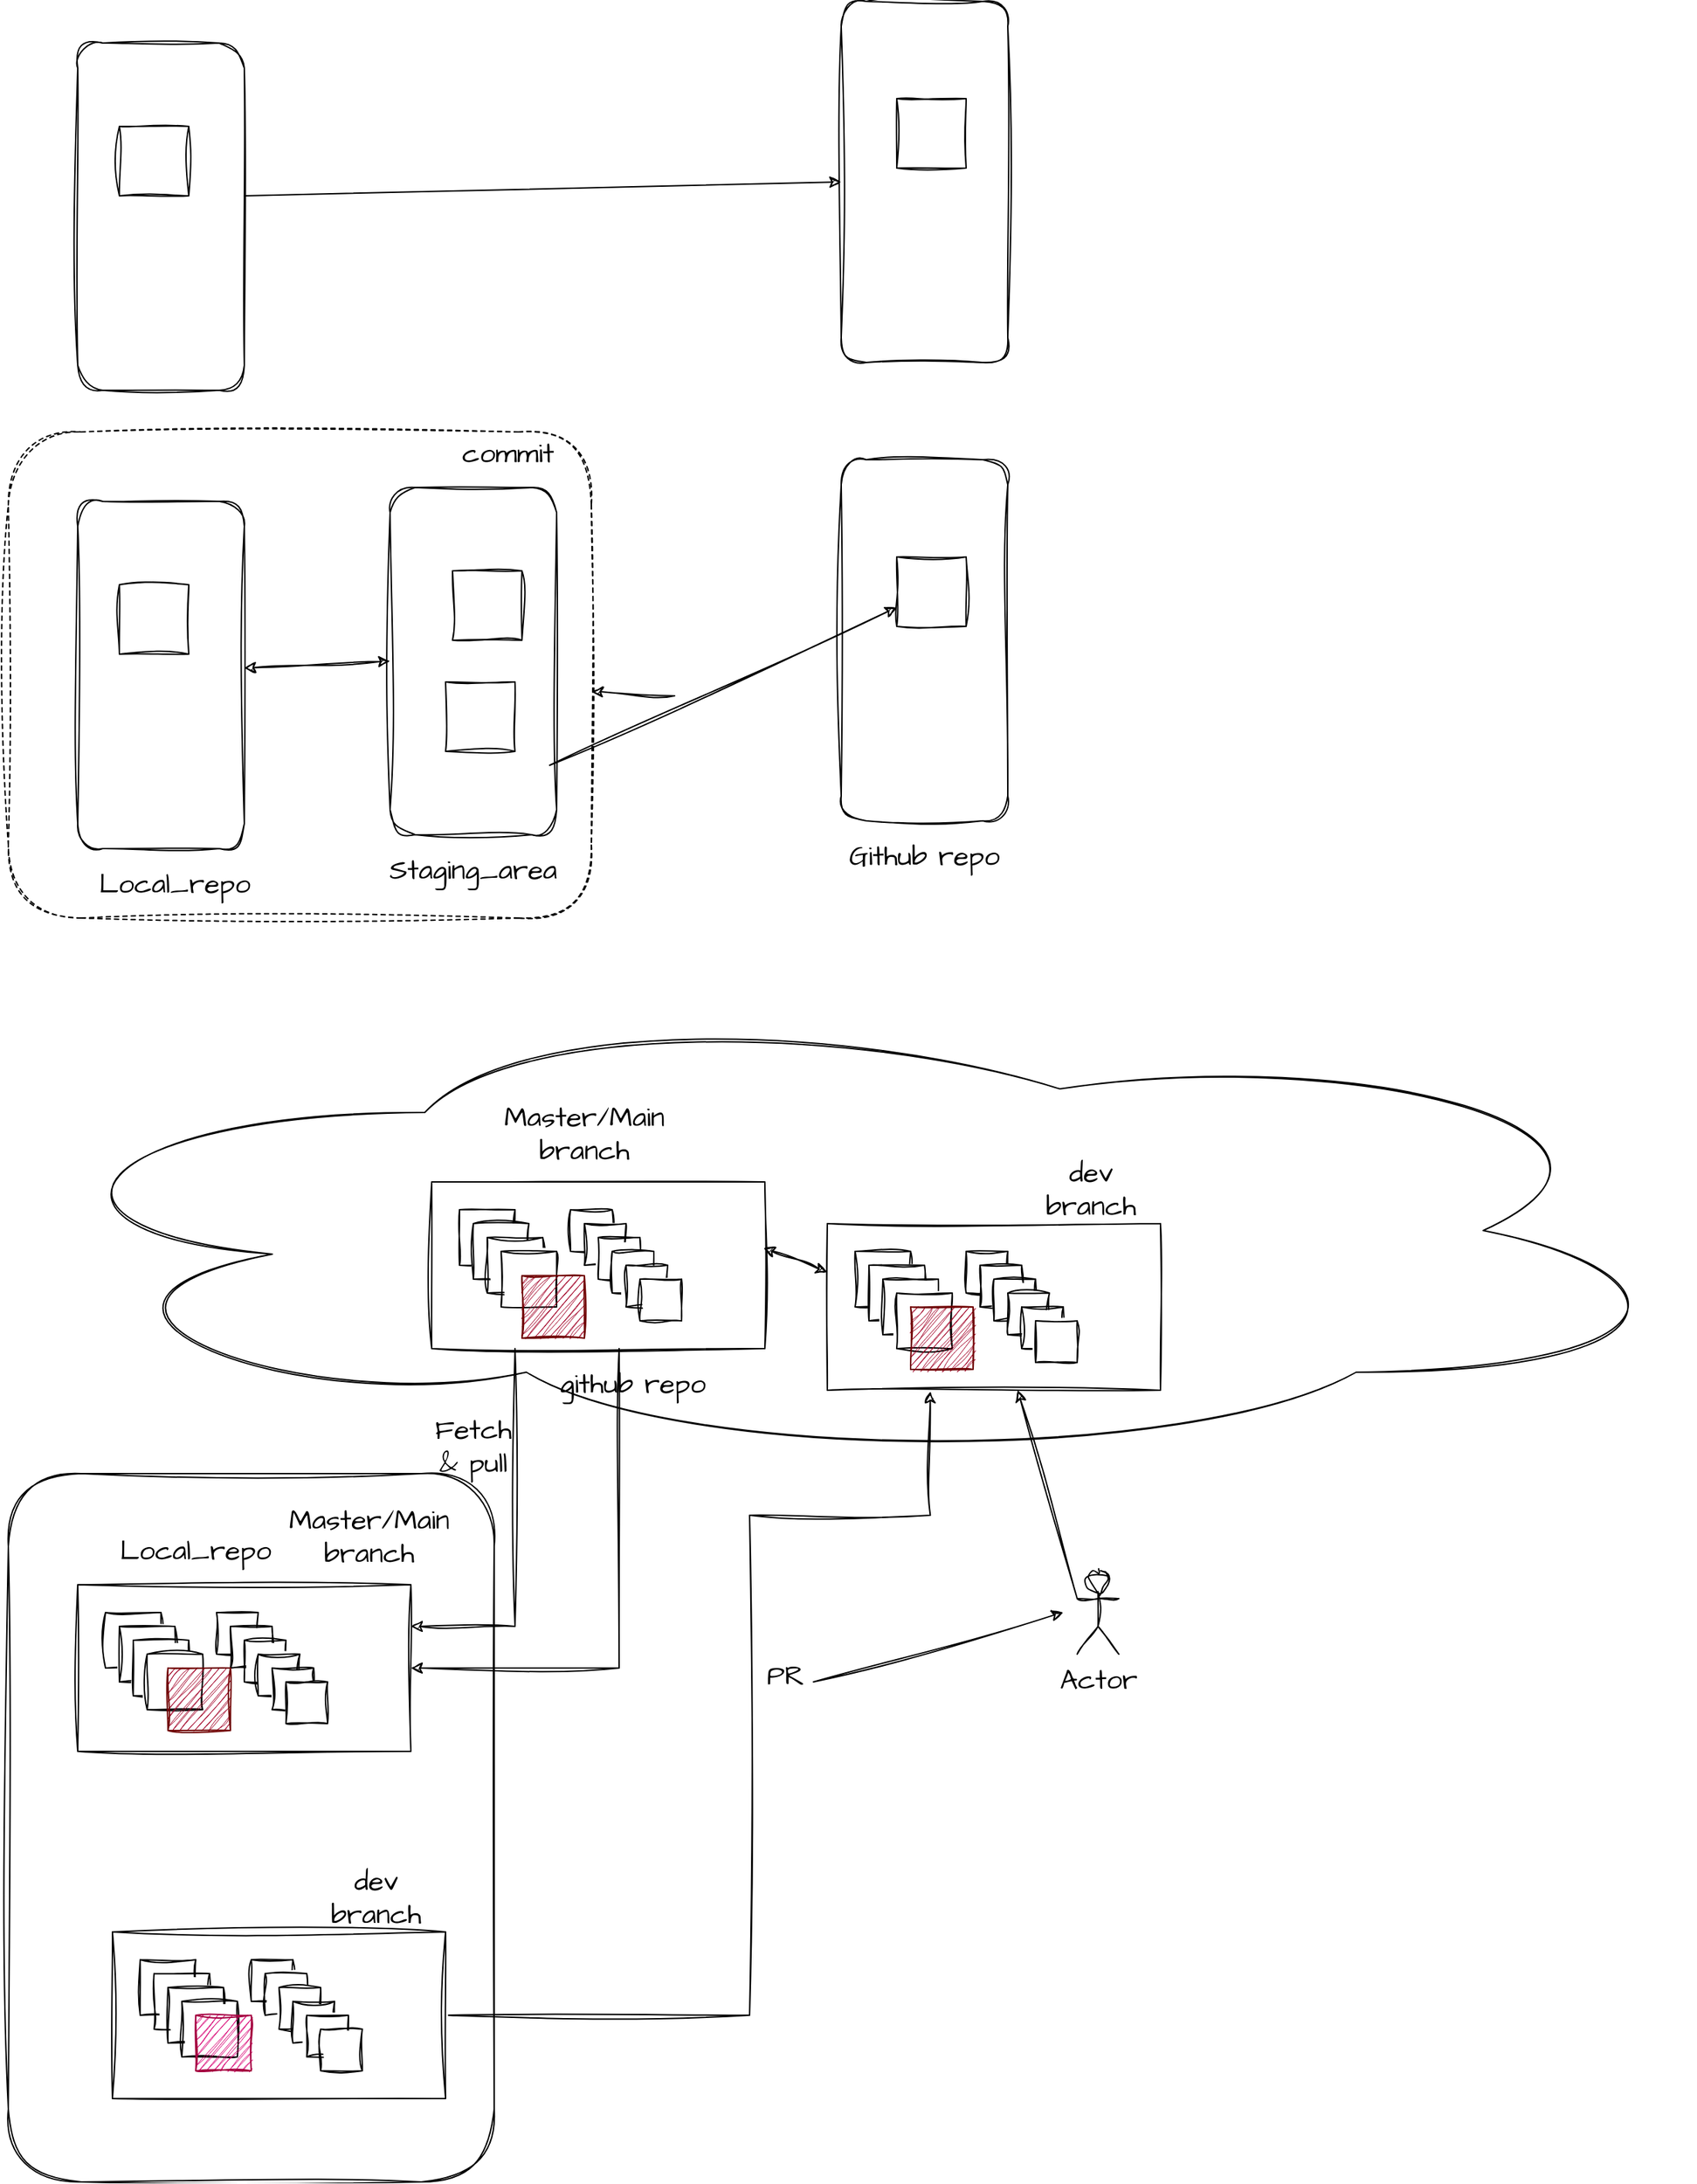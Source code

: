 <mxfile version="21.6.5" type="device">
  <diagram name="Page-1" id="EC_ZlFI4PQg7CW7zY5Ua">
    <mxGraphModel dx="2469" dy="1451" grid="1" gridSize="10" guides="1" tooltips="1" connect="1" arrows="1" fold="1" page="1" pageScale="1" pageWidth="850" pageHeight="1100" math="0" shadow="0">
      <root>
        <mxCell id="0" />
        <mxCell id="1" parent="0" />
        <mxCell id="ud1YQ04zM5vdH9eZ11zT-51" value="" style="rounded=1;whiteSpace=wrap;html=1;sketch=1;hachureGap=4;jiggle=2;curveFitting=1;fontFamily=Architects Daughter;fontSource=https%3A%2F%2Ffonts.googleapis.com%2Fcss%3Ffamily%3DArchitects%2BDaughter;fontSize=20;" vertex="1" parent="1">
          <mxGeometry x="30" y="1180" width="350" height="510" as="geometry" />
        </mxCell>
        <mxCell id="ud1YQ04zM5vdH9eZ11zT-13" value="" style="rounded=1;whiteSpace=wrap;html=1;sketch=1;hachureGap=4;jiggle=2;curveFitting=1;fontFamily=Architects Daughter;fontSource=https%3A%2F%2Ffonts.googleapis.com%2Fcss%3Ffamily%3DArchitects%2BDaughter;fontSize=20;dashed=1;" vertex="1" parent="1">
          <mxGeometry x="30" y="430" width="420" height="350" as="geometry" />
        </mxCell>
        <mxCell id="ud1YQ04zM5vdH9eZ11zT-1" value="" style="rounded=1;whiteSpace=wrap;html=1;sketch=1;hachureGap=4;jiggle=2;curveFitting=1;fontFamily=Architects Daughter;fontSource=https%3A%2F%2Ffonts.googleapis.com%2Fcss%3Ffamily%3DArchitects%2BDaughter;fontSize=20;" vertex="1" parent="1">
          <mxGeometry x="80" y="150" width="120" height="250" as="geometry" />
        </mxCell>
        <mxCell id="ud1YQ04zM5vdH9eZ11zT-2" value="" style="rounded=1;whiteSpace=wrap;html=1;sketch=1;hachureGap=4;jiggle=2;curveFitting=1;fontFamily=Architects Daughter;fontSource=https%3A%2F%2Ffonts.googleapis.com%2Fcss%3Ffamily%3DArchitects%2BDaughter;fontSize=20;" vertex="1" parent="1">
          <mxGeometry x="630" y="120" width="120" height="260" as="geometry" />
        </mxCell>
        <mxCell id="ud1YQ04zM5vdH9eZ11zT-3" value="" style="endArrow=classic;html=1;rounded=0;sketch=1;hachureGap=4;jiggle=2;curveFitting=1;fontFamily=Architects Daughter;fontSource=https%3A%2F%2Ffonts.googleapis.com%2Fcss%3Ffamily%3DArchitects%2BDaughter;fontSize=16;exitX=1;exitY=0.44;exitDx=0;exitDy=0;exitPerimeter=0;entryX=0;entryY=0.5;entryDx=0;entryDy=0;" edge="1" parent="1" source="ud1YQ04zM5vdH9eZ11zT-1" target="ud1YQ04zM5vdH9eZ11zT-2">
          <mxGeometry width="50" height="50" relative="1" as="geometry">
            <mxPoint x="400" y="290" as="sourcePoint" />
            <mxPoint x="450" y="240" as="targetPoint" />
          </mxGeometry>
        </mxCell>
        <mxCell id="ud1YQ04zM5vdH9eZ11zT-4" value="" style="whiteSpace=wrap;html=1;aspect=fixed;sketch=1;hachureGap=4;jiggle=2;curveFitting=1;fontFamily=Architects Daughter;fontSource=https%3A%2F%2Ffonts.googleapis.com%2Fcss%3Ffamily%3DArchitects%2BDaughter;fontSize=20;" vertex="1" parent="1">
          <mxGeometry x="110" y="210" width="50" height="50" as="geometry" />
        </mxCell>
        <mxCell id="ud1YQ04zM5vdH9eZ11zT-5" value="" style="whiteSpace=wrap;html=1;aspect=fixed;sketch=1;hachureGap=4;jiggle=2;curveFitting=1;fontFamily=Architects Daughter;fontSource=https%3A%2F%2Ffonts.googleapis.com%2Fcss%3Ffamily%3DArchitects%2BDaughter;fontSize=20;" vertex="1" parent="1">
          <mxGeometry x="670" y="190" width="50" height="50" as="geometry" />
        </mxCell>
        <mxCell id="ud1YQ04zM5vdH9eZ11zT-7" value="" style="rounded=1;whiteSpace=wrap;html=1;sketch=1;hachureGap=4;jiggle=2;curveFitting=1;fontFamily=Architects Daughter;fontSource=https%3A%2F%2Ffonts.googleapis.com%2Fcss%3Ffamily%3DArchitects%2BDaughter;fontSize=20;" vertex="1" parent="1">
          <mxGeometry x="80" y="480" width="120" height="250" as="geometry" />
        </mxCell>
        <mxCell id="ud1YQ04zM5vdH9eZ11zT-8" value="" style="rounded=1;whiteSpace=wrap;html=1;sketch=1;hachureGap=4;jiggle=2;curveFitting=1;fontFamily=Architects Daughter;fontSource=https%3A%2F%2Ffonts.googleapis.com%2Fcss%3Ffamily%3DArchitects%2BDaughter;fontSize=20;" vertex="1" parent="1">
          <mxGeometry x="630" y="450" width="120" height="260" as="geometry" />
        </mxCell>
        <mxCell id="ud1YQ04zM5vdH9eZ11zT-10" value="" style="whiteSpace=wrap;html=1;aspect=fixed;sketch=1;hachureGap=4;jiggle=2;curveFitting=1;fontFamily=Architects Daughter;fontSource=https%3A%2F%2Ffonts.googleapis.com%2Fcss%3Ffamily%3DArchitects%2BDaughter;fontSize=20;" vertex="1" parent="1">
          <mxGeometry x="110" y="540" width="50" height="50" as="geometry" />
        </mxCell>
        <mxCell id="ud1YQ04zM5vdH9eZ11zT-11" value="" style="whiteSpace=wrap;html=1;aspect=fixed;sketch=1;hachureGap=4;jiggle=2;curveFitting=1;fontFamily=Architects Daughter;fontSource=https%3A%2F%2Ffonts.googleapis.com%2Fcss%3Ffamily%3DArchitects%2BDaughter;fontSize=20;" vertex="1" parent="1">
          <mxGeometry x="670" y="520" width="50" height="50" as="geometry" />
        </mxCell>
        <mxCell id="ud1YQ04zM5vdH9eZ11zT-12" value="" style="rounded=1;whiteSpace=wrap;html=1;sketch=1;hachureGap=4;jiggle=2;curveFitting=1;fontFamily=Architects Daughter;fontSource=https%3A%2F%2Ffonts.googleapis.com%2Fcss%3Ffamily%3DArchitects%2BDaughter;fontSize=20;" vertex="1" parent="1">
          <mxGeometry x="305" y="470" width="120" height="250" as="geometry" />
        </mxCell>
        <mxCell id="ud1YQ04zM5vdH9eZ11zT-14" value="Local_repo" style="text;html=1;strokeColor=none;fillColor=none;align=center;verticalAlign=middle;whiteSpace=wrap;rounded=0;fontSize=20;fontFamily=Architects Daughter;" vertex="1" parent="1">
          <mxGeometry x="120" y="740" width="60" height="30" as="geometry" />
        </mxCell>
        <mxCell id="ud1YQ04zM5vdH9eZ11zT-15" value="Staging_area" style="text;html=1;strokeColor=none;fillColor=none;align=center;verticalAlign=middle;whiteSpace=wrap;rounded=0;fontSize=20;fontFamily=Architects Daughter;" vertex="1" parent="1">
          <mxGeometry x="335" y="730" width="60" height="30" as="geometry" />
        </mxCell>
        <mxCell id="ud1YQ04zM5vdH9eZ11zT-16" value="Github repo" style="text;html=1;strokeColor=none;fillColor=none;align=center;verticalAlign=middle;whiteSpace=wrap;rounded=0;fontSize=20;fontFamily=Architects Daughter;" vertex="1" parent="1">
          <mxGeometry x="625" y="720" width="130" height="30" as="geometry" />
        </mxCell>
        <mxCell id="ud1YQ04zM5vdH9eZ11zT-17" value="" style="whiteSpace=wrap;html=1;aspect=fixed;sketch=1;hachureGap=4;jiggle=2;curveFitting=1;fontFamily=Architects Daughter;fontSource=https%3A%2F%2Ffonts.googleapis.com%2Fcss%3Ffamily%3DArchitects%2BDaughter;fontSize=20;" vertex="1" parent="1">
          <mxGeometry x="350" y="530" width="50" height="50" as="geometry" />
        </mxCell>
        <mxCell id="ud1YQ04zM5vdH9eZ11zT-18" value="" style="endArrow=classic;html=1;rounded=0;sketch=1;hachureGap=4;jiggle=2;curveFitting=1;fontFamily=Architects Daughter;fontSource=https%3A%2F%2Ffonts.googleapis.com%2Fcss%3Ffamily%3DArchitects%2BDaughter;fontSize=16;" edge="1" parent="1" target="ud1YQ04zM5vdH9eZ11zT-13">
          <mxGeometry width="50" height="50" relative="1" as="geometry">
            <mxPoint x="510" y="620" as="sourcePoint" />
            <mxPoint x="560" y="570" as="targetPoint" />
          </mxGeometry>
        </mxCell>
        <mxCell id="ud1YQ04zM5vdH9eZ11zT-21" value="" style="whiteSpace=wrap;html=1;aspect=fixed;sketch=1;hachureGap=4;jiggle=2;curveFitting=1;fontFamily=Architects Daughter;fontSource=https%3A%2F%2Ffonts.googleapis.com%2Fcss%3Ffamily%3DArchitects%2BDaughter;fontSize=20;" vertex="1" parent="1">
          <mxGeometry x="345" y="610" width="50" height="50" as="geometry" />
        </mxCell>
        <mxCell id="ud1YQ04zM5vdH9eZ11zT-22" value="commit" style="text;html=1;strokeColor=none;fillColor=none;align=center;verticalAlign=middle;whiteSpace=wrap;rounded=0;fontSize=20;fontFamily=Architects Daughter;" vertex="1" parent="1">
          <mxGeometry x="360" y="430" width="60" height="30" as="geometry" />
        </mxCell>
        <mxCell id="ud1YQ04zM5vdH9eZ11zT-23" value="" style="endArrow=classic;html=1;rounded=0;sketch=1;hachureGap=4;jiggle=2;curveFitting=1;fontFamily=Architects Daughter;fontSource=https%3A%2F%2Ffonts.googleapis.com%2Fcss%3Ffamily%3DArchitects%2BDaughter;fontSize=16;" edge="1" parent="1" target="ud1YQ04zM5vdH9eZ11zT-11">
          <mxGeometry width="50" height="50" relative="1" as="geometry">
            <mxPoint x="420" y="670" as="sourcePoint" />
            <mxPoint x="470" y="620" as="targetPoint" />
          </mxGeometry>
        </mxCell>
        <mxCell id="ud1YQ04zM5vdH9eZ11zT-24" value="" style="endArrow=classic;startArrow=classic;html=1;rounded=0;sketch=1;hachureGap=4;jiggle=2;curveFitting=1;fontFamily=Architects Daughter;fontSource=https%3A%2F%2Ffonts.googleapis.com%2Fcss%3Ffamily%3DArchitects%2BDaughter;fontSize=16;entryX=0;entryY=0.5;entryDx=0;entryDy=0;" edge="1" parent="1" target="ud1YQ04zM5vdH9eZ11zT-12">
          <mxGeometry width="50" height="50" relative="1" as="geometry">
            <mxPoint x="200" y="600" as="sourcePoint" />
            <mxPoint x="250" y="550" as="targetPoint" />
          </mxGeometry>
        </mxCell>
        <mxCell id="ud1YQ04zM5vdH9eZ11zT-38" value="" style="group" vertex="1" connectable="0" parent="1">
          <mxGeometry x="335" y="970" width="910" height="205" as="geometry" />
        </mxCell>
        <mxCell id="ud1YQ04zM5vdH9eZ11zT-37" value="" style="ellipse;shape=cloud;whiteSpace=wrap;html=1;sketch=1;hachureGap=4;jiggle=2;curveFitting=1;fontFamily=Architects Daughter;fontSource=https%3A%2F%2Ffonts.googleapis.com%2Fcss%3Ffamily%3DArchitects%2BDaughter;fontSize=20;" vertex="1" parent="ud1YQ04zM5vdH9eZ11zT-38">
          <mxGeometry x="-310" y="-135" width="1220" height="340" as="geometry" />
        </mxCell>
        <mxCell id="ud1YQ04zM5vdH9eZ11zT-25" value="" style="rounded=0;whiteSpace=wrap;html=1;sketch=1;hachureGap=4;jiggle=2;curveFitting=1;fontFamily=Architects Daughter;fontSource=https%3A%2F%2Ffonts.googleapis.com%2Fcss%3Ffamily%3DArchitects%2BDaughter;fontSize=20;" vertex="1" parent="ud1YQ04zM5vdH9eZ11zT-38">
          <mxGeometry width="240" height="120" as="geometry" />
        </mxCell>
        <mxCell id="ud1YQ04zM5vdH9eZ11zT-26" value="" style="whiteSpace=wrap;html=1;aspect=fixed;sketch=1;hachureGap=4;jiggle=2;curveFitting=1;fontFamily=Architects Daughter;fontSource=https%3A%2F%2Ffonts.googleapis.com%2Fcss%3Ffamily%3DArchitects%2BDaughter;fontSize=20;" vertex="1" parent="ud1YQ04zM5vdH9eZ11zT-38">
          <mxGeometry x="20" y="20" width="40" height="40" as="geometry" />
        </mxCell>
        <mxCell id="ud1YQ04zM5vdH9eZ11zT-27" value="" style="whiteSpace=wrap;html=1;aspect=fixed;sketch=1;hachureGap=4;jiggle=2;curveFitting=1;fontFamily=Architects Daughter;fontSource=https%3A%2F%2Ffonts.googleapis.com%2Fcss%3Ffamily%3DArchitects%2BDaughter;fontSize=20;" vertex="1" parent="ud1YQ04zM5vdH9eZ11zT-38">
          <mxGeometry x="30" y="30" width="40" height="40" as="geometry" />
        </mxCell>
        <mxCell id="ud1YQ04zM5vdH9eZ11zT-28" value="" style="whiteSpace=wrap;html=1;aspect=fixed;sketch=1;hachureGap=4;jiggle=2;curveFitting=1;fontFamily=Architects Daughter;fontSource=https%3A%2F%2Ffonts.googleapis.com%2Fcss%3Ffamily%3DArchitects%2BDaughter;fontSize=20;" vertex="1" parent="ud1YQ04zM5vdH9eZ11zT-38">
          <mxGeometry x="40" y="40" width="40" height="40" as="geometry" />
        </mxCell>
        <mxCell id="ud1YQ04zM5vdH9eZ11zT-29" value="" style="whiteSpace=wrap;html=1;aspect=fixed;sketch=1;hachureGap=4;jiggle=2;curveFitting=1;fontFamily=Architects Daughter;fontSource=https%3A%2F%2Ffonts.googleapis.com%2Fcss%3Ffamily%3DArchitects%2BDaughter;fontSize=20;" vertex="1" parent="ud1YQ04zM5vdH9eZ11zT-38">
          <mxGeometry x="50" y="50" width="40" height="40" as="geometry" />
        </mxCell>
        <mxCell id="ud1YQ04zM5vdH9eZ11zT-31" value="" style="whiteSpace=wrap;html=1;aspect=fixed;sketch=1;hachureGap=4;jiggle=2;curveFitting=1;fontFamily=Architects Daughter;fontSource=https%3A%2F%2Ffonts.googleapis.com%2Fcss%3Ffamily%3DArchitects%2BDaughter;fontSize=20;" vertex="1" parent="ud1YQ04zM5vdH9eZ11zT-38">
          <mxGeometry x="100" y="20" width="30" height="30" as="geometry" />
        </mxCell>
        <mxCell id="ud1YQ04zM5vdH9eZ11zT-32" value="" style="whiteSpace=wrap;html=1;aspect=fixed;sketch=1;hachureGap=4;jiggle=2;curveFitting=1;fontFamily=Architects Daughter;fontSource=https%3A%2F%2Ffonts.googleapis.com%2Fcss%3Ffamily%3DArchitects%2BDaughter;fontSize=20;" vertex="1" parent="ud1YQ04zM5vdH9eZ11zT-38">
          <mxGeometry x="110" y="30" width="30" height="30" as="geometry" />
        </mxCell>
        <mxCell id="ud1YQ04zM5vdH9eZ11zT-33" value="" style="whiteSpace=wrap;html=1;aspect=fixed;sketch=1;hachureGap=4;jiggle=2;curveFitting=1;fontFamily=Architects Daughter;fontSource=https%3A%2F%2Ffonts.googleapis.com%2Fcss%3Ffamily%3DArchitects%2BDaughter;fontSize=20;" vertex="1" parent="ud1YQ04zM5vdH9eZ11zT-38">
          <mxGeometry x="120" y="40" width="30" height="30" as="geometry" />
        </mxCell>
        <mxCell id="ud1YQ04zM5vdH9eZ11zT-34" value="" style="whiteSpace=wrap;html=1;aspect=fixed;sketch=1;hachureGap=4;jiggle=2;curveFitting=1;fontFamily=Architects Daughter;fontSource=https%3A%2F%2Ffonts.googleapis.com%2Fcss%3Ffamily%3DArchitects%2BDaughter;fontSize=20;" vertex="1" parent="ud1YQ04zM5vdH9eZ11zT-38">
          <mxGeometry x="130" y="50" width="30" height="30" as="geometry" />
        </mxCell>
        <mxCell id="ud1YQ04zM5vdH9eZ11zT-35" value="" style="whiteSpace=wrap;html=1;aspect=fixed;sketch=1;hachureGap=4;jiggle=2;curveFitting=1;fontFamily=Architects Daughter;fontSource=https%3A%2F%2Ffonts.googleapis.com%2Fcss%3Ffamily%3DArchitects%2BDaughter;fontSize=20;" vertex="1" parent="ud1YQ04zM5vdH9eZ11zT-38">
          <mxGeometry x="140" y="60" width="30" height="30" as="geometry" />
        </mxCell>
        <mxCell id="ud1YQ04zM5vdH9eZ11zT-36" value="" style="whiteSpace=wrap;html=1;aspect=fixed;sketch=1;hachureGap=4;jiggle=2;curveFitting=1;fontFamily=Architects Daughter;fontSource=https%3A%2F%2Ffonts.googleapis.com%2Fcss%3Ffamily%3DArchitects%2BDaughter;fontSize=20;" vertex="1" parent="ud1YQ04zM5vdH9eZ11zT-38">
          <mxGeometry x="150" y="70" width="30" height="30" as="geometry" />
        </mxCell>
        <mxCell id="ud1YQ04zM5vdH9eZ11zT-55" value="github repo" style="text;html=1;strokeColor=none;fillColor=none;align=center;verticalAlign=middle;whiteSpace=wrap;rounded=0;fontSize=20;fontFamily=Architects Daughter;" vertex="1" parent="ud1YQ04zM5vdH9eZ11zT-38">
          <mxGeometry x="70" y="130" width="150" height="30" as="geometry" />
        </mxCell>
        <mxCell id="ud1YQ04zM5vdH9eZ11zT-57" value="Master/Main branch" style="text;html=1;strokeColor=none;fillColor=none;align=center;verticalAlign=middle;whiteSpace=wrap;rounded=0;fontSize=20;fontFamily=Architects Daughter;" vertex="1" parent="ud1YQ04zM5vdH9eZ11zT-38">
          <mxGeometry x="80" y="-50" width="60" height="30" as="geometry" />
        </mxCell>
        <mxCell id="ud1YQ04zM5vdH9eZ11zT-74" value="" style="rounded=0;whiteSpace=wrap;html=1;sketch=1;hachureGap=4;jiggle=2;curveFitting=1;fontFamily=Architects Daughter;fontSource=https%3A%2F%2Ffonts.googleapis.com%2Fcss%3Ffamily%3DArchitects%2BDaughter;fontSize=20;" vertex="1" parent="ud1YQ04zM5vdH9eZ11zT-38">
          <mxGeometry x="285" y="30" width="240" height="120" as="geometry" />
        </mxCell>
        <mxCell id="ud1YQ04zM5vdH9eZ11zT-75" value="" style="whiteSpace=wrap;html=1;aspect=fixed;sketch=1;hachureGap=4;jiggle=2;curveFitting=1;fontFamily=Architects Daughter;fontSource=https%3A%2F%2Ffonts.googleapis.com%2Fcss%3Ffamily%3DArchitects%2BDaughter;fontSize=20;" vertex="1" parent="ud1YQ04zM5vdH9eZ11zT-38">
          <mxGeometry x="305" y="50" width="40" height="40" as="geometry" />
        </mxCell>
        <mxCell id="ud1YQ04zM5vdH9eZ11zT-76" value="" style="whiteSpace=wrap;html=1;aspect=fixed;sketch=1;hachureGap=4;jiggle=2;curveFitting=1;fontFamily=Architects Daughter;fontSource=https%3A%2F%2Ffonts.googleapis.com%2Fcss%3Ffamily%3DArchitects%2BDaughter;fontSize=20;" vertex="1" parent="ud1YQ04zM5vdH9eZ11zT-38">
          <mxGeometry x="315" y="60" width="40" height="40" as="geometry" />
        </mxCell>
        <mxCell id="ud1YQ04zM5vdH9eZ11zT-77" value="" style="whiteSpace=wrap;html=1;aspect=fixed;sketch=1;hachureGap=4;jiggle=2;curveFitting=1;fontFamily=Architects Daughter;fontSource=https%3A%2F%2Ffonts.googleapis.com%2Fcss%3Ffamily%3DArchitects%2BDaughter;fontSize=20;" vertex="1" parent="ud1YQ04zM5vdH9eZ11zT-38">
          <mxGeometry x="325" y="70" width="40" height="40" as="geometry" />
        </mxCell>
        <mxCell id="ud1YQ04zM5vdH9eZ11zT-78" value="" style="whiteSpace=wrap;html=1;aspect=fixed;sketch=1;hachureGap=4;jiggle=2;curveFitting=1;fontFamily=Architects Daughter;fontSource=https%3A%2F%2Ffonts.googleapis.com%2Fcss%3Ffamily%3DArchitects%2BDaughter;fontSize=20;" vertex="1" parent="ud1YQ04zM5vdH9eZ11zT-38">
          <mxGeometry x="335" y="80" width="40" height="40" as="geometry" />
        </mxCell>
        <mxCell id="ud1YQ04zM5vdH9eZ11zT-79" value="" style="whiteSpace=wrap;html=1;aspect=fixed;sketch=1;hachureGap=4;jiggle=2;curveFitting=1;fontFamily=Architects Daughter;fontSource=https%3A%2F%2Ffonts.googleapis.com%2Fcss%3Ffamily%3DArchitects%2BDaughter;fontSize=20;fillColor=#a20025;strokeColor=#6F0000;fontColor=#ffffff;" vertex="1" parent="ud1YQ04zM5vdH9eZ11zT-38">
          <mxGeometry x="345" y="90" width="45" height="45" as="geometry" />
        </mxCell>
        <mxCell id="ud1YQ04zM5vdH9eZ11zT-80" value="" style="whiteSpace=wrap;html=1;aspect=fixed;sketch=1;hachureGap=4;jiggle=2;curveFitting=1;fontFamily=Architects Daughter;fontSource=https%3A%2F%2Ffonts.googleapis.com%2Fcss%3Ffamily%3DArchitects%2BDaughter;fontSize=20;" vertex="1" parent="ud1YQ04zM5vdH9eZ11zT-38">
          <mxGeometry x="385" y="50" width="30" height="30" as="geometry" />
        </mxCell>
        <mxCell id="ud1YQ04zM5vdH9eZ11zT-81" value="" style="whiteSpace=wrap;html=1;aspect=fixed;sketch=1;hachureGap=4;jiggle=2;curveFitting=1;fontFamily=Architects Daughter;fontSource=https%3A%2F%2Ffonts.googleapis.com%2Fcss%3Ffamily%3DArchitects%2BDaughter;fontSize=20;" vertex="1" parent="ud1YQ04zM5vdH9eZ11zT-38">
          <mxGeometry x="395" y="60" width="30" height="30" as="geometry" />
        </mxCell>
        <mxCell id="ud1YQ04zM5vdH9eZ11zT-82" value="" style="whiteSpace=wrap;html=1;aspect=fixed;sketch=1;hachureGap=4;jiggle=2;curveFitting=1;fontFamily=Architects Daughter;fontSource=https%3A%2F%2Ffonts.googleapis.com%2Fcss%3Ffamily%3DArchitects%2BDaughter;fontSize=20;" vertex="1" parent="ud1YQ04zM5vdH9eZ11zT-38">
          <mxGeometry x="405" y="70" width="30" height="30" as="geometry" />
        </mxCell>
        <mxCell id="ud1YQ04zM5vdH9eZ11zT-83" value="" style="whiteSpace=wrap;html=1;aspect=fixed;sketch=1;hachureGap=4;jiggle=2;curveFitting=1;fontFamily=Architects Daughter;fontSource=https%3A%2F%2Ffonts.googleapis.com%2Fcss%3Ffamily%3DArchitects%2BDaughter;fontSize=20;" vertex="1" parent="ud1YQ04zM5vdH9eZ11zT-38">
          <mxGeometry x="415" y="80" width="30" height="30" as="geometry" />
        </mxCell>
        <mxCell id="ud1YQ04zM5vdH9eZ11zT-84" value="" style="whiteSpace=wrap;html=1;aspect=fixed;sketch=1;hachureGap=4;jiggle=2;curveFitting=1;fontFamily=Architects Daughter;fontSource=https%3A%2F%2Ffonts.googleapis.com%2Fcss%3Ffamily%3DArchitects%2BDaughter;fontSize=20;" vertex="1" parent="ud1YQ04zM5vdH9eZ11zT-38">
          <mxGeometry x="425" y="90" width="30" height="30" as="geometry" />
        </mxCell>
        <mxCell id="ud1YQ04zM5vdH9eZ11zT-85" value="" style="whiteSpace=wrap;html=1;aspect=fixed;sketch=1;hachureGap=4;jiggle=2;curveFitting=1;fontFamily=Architects Daughter;fontSource=https%3A%2F%2Ffonts.googleapis.com%2Fcss%3Ffamily%3DArchitects%2BDaughter;fontSize=20;" vertex="1" parent="ud1YQ04zM5vdH9eZ11zT-38">
          <mxGeometry x="435" y="100" width="30" height="30" as="geometry" />
        </mxCell>
        <mxCell id="ud1YQ04zM5vdH9eZ11zT-86" value="dev branch" style="text;html=1;strokeColor=none;fillColor=none;align=center;verticalAlign=middle;whiteSpace=wrap;rounded=0;fontSize=20;fontFamily=Architects Daughter;" vertex="1" parent="ud1YQ04zM5vdH9eZ11zT-38">
          <mxGeometry x="445" y="-10" width="60" height="30" as="geometry" />
        </mxCell>
        <mxCell id="ud1YQ04zM5vdH9eZ11zT-88" value="" style="endArrow=classic;startArrow=classic;html=1;rounded=0;sketch=1;hachureGap=4;jiggle=2;curveFitting=1;fontFamily=Architects Daughter;fontSource=https%3A%2F%2Ffonts.googleapis.com%2Fcss%3Ffamily%3DArchitects%2BDaughter;fontSize=16;exitX=0.996;exitY=0.397;exitDx=0;exitDy=0;exitPerimeter=0;" edge="1" parent="ud1YQ04zM5vdH9eZ11zT-38" source="ud1YQ04zM5vdH9eZ11zT-25">
          <mxGeometry width="50" height="50" relative="1" as="geometry">
            <mxPoint x="235" y="115" as="sourcePoint" />
            <mxPoint x="285" y="65" as="targetPoint" />
          </mxGeometry>
        </mxCell>
        <mxCell id="ud1YQ04zM5vdH9eZ11zT-90" value="" style="whiteSpace=wrap;html=1;aspect=fixed;sketch=1;hachureGap=4;jiggle=2;curveFitting=1;fontFamily=Architects Daughter;fontSource=https%3A%2F%2Ffonts.googleapis.com%2Fcss%3Ffamily%3DArchitects%2BDaughter;fontSize=20;fillColor=#a20025;strokeColor=#6F0000;fontColor=#ffffff;" vertex="1" parent="ud1YQ04zM5vdH9eZ11zT-38">
          <mxGeometry x="65" y="67.5" width="45" height="45" as="geometry" />
        </mxCell>
        <mxCell id="ud1YQ04zM5vdH9eZ11zT-97" value="Fetch &amp;amp; pull" style="text;html=1;strokeColor=none;fillColor=none;align=center;verticalAlign=middle;whiteSpace=wrap;rounded=0;fontSize=20;fontFamily=Architects Daughter;" vertex="1" parent="ud1YQ04zM5vdH9eZ11zT-38">
          <mxGeometry y="175" width="60" height="30" as="geometry" />
        </mxCell>
        <mxCell id="ud1YQ04zM5vdH9eZ11zT-39" value="" style="rounded=0;whiteSpace=wrap;html=1;sketch=1;hachureGap=4;jiggle=2;curveFitting=1;fontFamily=Architects Daughter;fontSource=https%3A%2F%2Ffonts.googleapis.com%2Fcss%3Ffamily%3DArchitects%2BDaughter;fontSize=20;" vertex="1" parent="1">
          <mxGeometry x="80" y="1260" width="240" height="120" as="geometry" />
        </mxCell>
        <mxCell id="ud1YQ04zM5vdH9eZ11zT-40" value="" style="whiteSpace=wrap;html=1;aspect=fixed;sketch=1;hachureGap=4;jiggle=2;curveFitting=1;fontFamily=Architects Daughter;fontSource=https%3A%2F%2Ffonts.googleapis.com%2Fcss%3Ffamily%3DArchitects%2BDaughter;fontSize=20;" vertex="1" parent="1">
          <mxGeometry x="100" y="1280" width="40" height="40" as="geometry" />
        </mxCell>
        <mxCell id="ud1YQ04zM5vdH9eZ11zT-41" value="" style="whiteSpace=wrap;html=1;aspect=fixed;sketch=1;hachureGap=4;jiggle=2;curveFitting=1;fontFamily=Architects Daughter;fontSource=https%3A%2F%2Ffonts.googleapis.com%2Fcss%3Ffamily%3DArchitects%2BDaughter;fontSize=20;" vertex="1" parent="1">
          <mxGeometry x="110" y="1290" width="40" height="40" as="geometry" />
        </mxCell>
        <mxCell id="ud1YQ04zM5vdH9eZ11zT-42" value="" style="whiteSpace=wrap;html=1;aspect=fixed;sketch=1;hachureGap=4;jiggle=2;curveFitting=1;fontFamily=Architects Daughter;fontSource=https%3A%2F%2Ffonts.googleapis.com%2Fcss%3Ffamily%3DArchitects%2BDaughter;fontSize=20;" vertex="1" parent="1">
          <mxGeometry x="120" y="1300" width="40" height="40" as="geometry" />
        </mxCell>
        <mxCell id="ud1YQ04zM5vdH9eZ11zT-43" value="" style="whiteSpace=wrap;html=1;aspect=fixed;sketch=1;hachureGap=4;jiggle=2;curveFitting=1;fontFamily=Architects Daughter;fontSource=https%3A%2F%2Ffonts.googleapis.com%2Fcss%3Ffamily%3DArchitects%2BDaughter;fontSize=20;" vertex="1" parent="1">
          <mxGeometry x="130" y="1310" width="40" height="40" as="geometry" />
        </mxCell>
        <mxCell id="ud1YQ04zM5vdH9eZ11zT-45" value="" style="whiteSpace=wrap;html=1;aspect=fixed;sketch=1;hachureGap=4;jiggle=2;curveFitting=1;fontFamily=Architects Daughter;fontSource=https%3A%2F%2Ffonts.googleapis.com%2Fcss%3Ffamily%3DArchitects%2BDaughter;fontSize=20;" vertex="1" parent="1">
          <mxGeometry x="180" y="1280" width="30" height="30" as="geometry" />
        </mxCell>
        <mxCell id="ud1YQ04zM5vdH9eZ11zT-46" value="" style="whiteSpace=wrap;html=1;aspect=fixed;sketch=1;hachureGap=4;jiggle=2;curveFitting=1;fontFamily=Architects Daughter;fontSource=https%3A%2F%2Ffonts.googleapis.com%2Fcss%3Ffamily%3DArchitects%2BDaughter;fontSize=20;" vertex="1" parent="1">
          <mxGeometry x="190" y="1290" width="30" height="30" as="geometry" />
        </mxCell>
        <mxCell id="ud1YQ04zM5vdH9eZ11zT-47" value="" style="whiteSpace=wrap;html=1;aspect=fixed;sketch=1;hachureGap=4;jiggle=2;curveFitting=1;fontFamily=Architects Daughter;fontSource=https%3A%2F%2Ffonts.googleapis.com%2Fcss%3Ffamily%3DArchitects%2BDaughter;fontSize=20;" vertex="1" parent="1">
          <mxGeometry x="200" y="1300" width="30" height="30" as="geometry" />
        </mxCell>
        <mxCell id="ud1YQ04zM5vdH9eZ11zT-48" value="" style="whiteSpace=wrap;html=1;aspect=fixed;sketch=1;hachureGap=4;jiggle=2;curveFitting=1;fontFamily=Architects Daughter;fontSource=https%3A%2F%2Ffonts.googleapis.com%2Fcss%3Ffamily%3DArchitects%2BDaughter;fontSize=20;" vertex="1" parent="1">
          <mxGeometry x="210" y="1310" width="30" height="30" as="geometry" />
        </mxCell>
        <mxCell id="ud1YQ04zM5vdH9eZ11zT-49" value="" style="whiteSpace=wrap;html=1;aspect=fixed;sketch=1;hachureGap=4;jiggle=2;curveFitting=1;fontFamily=Architects Daughter;fontSource=https%3A%2F%2Ffonts.googleapis.com%2Fcss%3Ffamily%3DArchitects%2BDaughter;fontSize=20;" vertex="1" parent="1">
          <mxGeometry x="220" y="1320" width="30" height="30" as="geometry" />
        </mxCell>
        <mxCell id="ud1YQ04zM5vdH9eZ11zT-50" value="" style="whiteSpace=wrap;html=1;aspect=fixed;sketch=1;hachureGap=4;jiggle=2;curveFitting=1;fontFamily=Architects Daughter;fontSource=https%3A%2F%2Ffonts.googleapis.com%2Fcss%3Ffamily%3DArchitects%2BDaughter;fontSize=20;" vertex="1" parent="1">
          <mxGeometry x="230" y="1330" width="30" height="30" as="geometry" />
        </mxCell>
        <mxCell id="ud1YQ04zM5vdH9eZ11zT-54" style="edgeStyle=orthogonalEdgeStyle;rounded=0;sketch=1;hachureGap=4;jiggle=2;curveFitting=1;orthogonalLoop=1;jettySize=auto;html=1;entryX=1;entryY=0.5;entryDx=0;entryDy=0;fontFamily=Architects Daughter;fontSource=https%3A%2F%2Ffonts.googleapis.com%2Fcss%3Ffamily%3DArchitects%2BDaughter;fontSize=16;" edge="1" parent="1" source="ud1YQ04zM5vdH9eZ11zT-25" target="ud1YQ04zM5vdH9eZ11zT-39">
          <mxGeometry relative="1" as="geometry">
            <Array as="points">
              <mxPoint x="470" y="1320" />
            </Array>
          </mxGeometry>
        </mxCell>
        <mxCell id="ud1YQ04zM5vdH9eZ11zT-56" value="Local_repo" style="text;html=1;strokeColor=none;fillColor=none;align=center;verticalAlign=middle;whiteSpace=wrap;rounded=0;fontSize=20;fontFamily=Architects Daughter;" vertex="1" parent="1">
          <mxGeometry x="90" y="1220" width="150" height="30" as="geometry" />
        </mxCell>
        <mxCell id="ud1YQ04zM5vdH9eZ11zT-58" value="Master/Main branch" style="text;html=1;strokeColor=none;fillColor=none;align=center;verticalAlign=middle;whiteSpace=wrap;rounded=0;fontSize=20;fontFamily=Architects Daughter;" vertex="1" parent="1">
          <mxGeometry x="260" y="1210" width="60" height="30" as="geometry" />
        </mxCell>
        <mxCell id="ud1YQ04zM5vdH9eZ11zT-72" style="edgeStyle=orthogonalEdgeStyle;rounded=0;sketch=1;hachureGap=4;jiggle=2;curveFitting=1;orthogonalLoop=1;jettySize=auto;html=1;entryX=0.309;entryY=1.007;entryDx=0;entryDy=0;entryPerimeter=0;fontFamily=Architects Daughter;fontSource=https%3A%2F%2Ffonts.googleapis.com%2Fcss%3Ffamily%3DArchitects%2BDaughter;fontSize=16;" edge="1" parent="1" source="ud1YQ04zM5vdH9eZ11zT-59" target="ud1YQ04zM5vdH9eZ11zT-74">
          <mxGeometry relative="1" as="geometry">
            <Array as="points">
              <mxPoint x="564" y="1570" />
              <mxPoint x="564" y="1210" />
              <mxPoint x="694" y="1210" />
            </Array>
          </mxGeometry>
        </mxCell>
        <mxCell id="ud1YQ04zM5vdH9eZ11zT-59" value="" style="rounded=0;whiteSpace=wrap;html=1;sketch=1;hachureGap=4;jiggle=2;curveFitting=1;fontFamily=Architects Daughter;fontSource=https%3A%2F%2Ffonts.googleapis.com%2Fcss%3Ffamily%3DArchitects%2BDaughter;fontSize=20;" vertex="1" parent="1">
          <mxGeometry x="105" y="1510" width="240" height="120" as="geometry" />
        </mxCell>
        <mxCell id="ud1YQ04zM5vdH9eZ11zT-60" value="" style="whiteSpace=wrap;html=1;aspect=fixed;sketch=1;hachureGap=4;jiggle=2;curveFitting=1;fontFamily=Architects Daughter;fontSource=https%3A%2F%2Ffonts.googleapis.com%2Fcss%3Ffamily%3DArchitects%2BDaughter;fontSize=20;" vertex="1" parent="1">
          <mxGeometry x="125" y="1530" width="40" height="40" as="geometry" />
        </mxCell>
        <mxCell id="ud1YQ04zM5vdH9eZ11zT-61" value="" style="whiteSpace=wrap;html=1;aspect=fixed;sketch=1;hachureGap=4;jiggle=2;curveFitting=1;fontFamily=Architects Daughter;fontSource=https%3A%2F%2Ffonts.googleapis.com%2Fcss%3Ffamily%3DArchitects%2BDaughter;fontSize=20;" vertex="1" parent="1">
          <mxGeometry x="135" y="1540" width="40" height="40" as="geometry" />
        </mxCell>
        <mxCell id="ud1YQ04zM5vdH9eZ11zT-62" value="" style="whiteSpace=wrap;html=1;aspect=fixed;sketch=1;hachureGap=4;jiggle=2;curveFitting=1;fontFamily=Architects Daughter;fontSource=https%3A%2F%2Ffonts.googleapis.com%2Fcss%3Ffamily%3DArchitects%2BDaughter;fontSize=20;" vertex="1" parent="1">
          <mxGeometry x="145" y="1550" width="40" height="40" as="geometry" />
        </mxCell>
        <mxCell id="ud1YQ04zM5vdH9eZ11zT-63" value="" style="whiteSpace=wrap;html=1;aspect=fixed;sketch=1;hachureGap=4;jiggle=2;curveFitting=1;fontFamily=Architects Daughter;fontSource=https%3A%2F%2Ffonts.googleapis.com%2Fcss%3Ffamily%3DArchitects%2BDaughter;fontSize=20;" vertex="1" parent="1">
          <mxGeometry x="155" y="1560" width="40" height="40" as="geometry" />
        </mxCell>
        <mxCell id="ud1YQ04zM5vdH9eZ11zT-64" value="" style="whiteSpace=wrap;html=1;aspect=fixed;sketch=1;hachureGap=4;jiggle=2;curveFitting=1;fontFamily=Architects Daughter;fontSource=https%3A%2F%2Ffonts.googleapis.com%2Fcss%3Ffamily%3DArchitects%2BDaughter;fontSize=20;fillColor=#d80073;fontColor=#ffffff;strokeColor=#A50040;" vertex="1" parent="1">
          <mxGeometry x="165" y="1570" width="40" height="40" as="geometry" />
        </mxCell>
        <mxCell id="ud1YQ04zM5vdH9eZ11zT-65" value="" style="whiteSpace=wrap;html=1;aspect=fixed;sketch=1;hachureGap=4;jiggle=2;curveFitting=1;fontFamily=Architects Daughter;fontSource=https%3A%2F%2Ffonts.googleapis.com%2Fcss%3Ffamily%3DArchitects%2BDaughter;fontSize=20;" vertex="1" parent="1">
          <mxGeometry x="205" y="1530" width="30" height="30" as="geometry" />
        </mxCell>
        <mxCell id="ud1YQ04zM5vdH9eZ11zT-66" value="" style="whiteSpace=wrap;html=1;aspect=fixed;sketch=1;hachureGap=4;jiggle=2;curveFitting=1;fontFamily=Architects Daughter;fontSource=https%3A%2F%2Ffonts.googleapis.com%2Fcss%3Ffamily%3DArchitects%2BDaughter;fontSize=20;" vertex="1" parent="1">
          <mxGeometry x="215" y="1540" width="30" height="30" as="geometry" />
        </mxCell>
        <mxCell id="ud1YQ04zM5vdH9eZ11zT-67" value="" style="whiteSpace=wrap;html=1;aspect=fixed;sketch=1;hachureGap=4;jiggle=2;curveFitting=1;fontFamily=Architects Daughter;fontSource=https%3A%2F%2Ffonts.googleapis.com%2Fcss%3Ffamily%3DArchitects%2BDaughter;fontSize=20;" vertex="1" parent="1">
          <mxGeometry x="225" y="1550" width="30" height="30" as="geometry" />
        </mxCell>
        <mxCell id="ud1YQ04zM5vdH9eZ11zT-68" value="" style="whiteSpace=wrap;html=1;aspect=fixed;sketch=1;hachureGap=4;jiggle=2;curveFitting=1;fontFamily=Architects Daughter;fontSource=https%3A%2F%2Ffonts.googleapis.com%2Fcss%3Ffamily%3DArchitects%2BDaughter;fontSize=20;" vertex="1" parent="1">
          <mxGeometry x="235" y="1560" width="30" height="30" as="geometry" />
        </mxCell>
        <mxCell id="ud1YQ04zM5vdH9eZ11zT-69" value="" style="whiteSpace=wrap;html=1;aspect=fixed;sketch=1;hachureGap=4;jiggle=2;curveFitting=1;fontFamily=Architects Daughter;fontSource=https%3A%2F%2Ffonts.googleapis.com%2Fcss%3Ffamily%3DArchitects%2BDaughter;fontSize=20;" vertex="1" parent="1">
          <mxGeometry x="245" y="1570" width="30" height="30" as="geometry" />
        </mxCell>
        <mxCell id="ud1YQ04zM5vdH9eZ11zT-70" value="" style="whiteSpace=wrap;html=1;aspect=fixed;sketch=1;hachureGap=4;jiggle=2;curveFitting=1;fontFamily=Architects Daughter;fontSource=https%3A%2F%2Ffonts.googleapis.com%2Fcss%3Ffamily%3DArchitects%2BDaughter;fontSize=20;" vertex="1" parent="1">
          <mxGeometry x="255" y="1580" width="30" height="30" as="geometry" />
        </mxCell>
        <mxCell id="ud1YQ04zM5vdH9eZ11zT-71" value="dev branch" style="text;html=1;strokeColor=none;fillColor=none;align=center;verticalAlign=middle;whiteSpace=wrap;rounded=0;fontSize=20;fontFamily=Architects Daughter;" vertex="1" parent="1">
          <mxGeometry x="265" y="1470" width="60" height="30" as="geometry" />
        </mxCell>
        <mxCell id="ud1YQ04zM5vdH9eZ11zT-87" value="PR" style="text;html=1;strokeColor=none;fillColor=none;align=center;verticalAlign=middle;whiteSpace=wrap;rounded=0;fontSize=20;fontFamily=Architects Daughter;" vertex="1" parent="1">
          <mxGeometry x="560" y="1310" width="60" height="30" as="geometry" />
        </mxCell>
        <mxCell id="ud1YQ04zM5vdH9eZ11zT-91" value="Actor" style="shape=umlActor;verticalLabelPosition=bottom;verticalAlign=top;html=1;outlineConnect=0;sketch=1;hachureGap=4;jiggle=2;curveFitting=1;fontFamily=Architects Daughter;fontSource=https%3A%2F%2Ffonts.googleapis.com%2Fcss%3Ffamily%3DArchitects%2BDaughter;fontSize=20;" vertex="1" parent="1">
          <mxGeometry x="800" y="1250" width="30" height="60" as="geometry" />
        </mxCell>
        <mxCell id="ud1YQ04zM5vdH9eZ11zT-92" value="" style="endArrow=classic;html=1;rounded=0;sketch=1;hachureGap=4;jiggle=2;curveFitting=1;fontFamily=Architects Daughter;fontSource=https%3A%2F%2Ffonts.googleapis.com%2Fcss%3Ffamily%3DArchitects%2BDaughter;fontSize=16;" edge="1" parent="1">
          <mxGeometry width="50" height="50" relative="1" as="geometry">
            <mxPoint x="610" y="1330" as="sourcePoint" />
            <mxPoint x="790" y="1280" as="targetPoint" />
          </mxGeometry>
        </mxCell>
        <mxCell id="ud1YQ04zM5vdH9eZ11zT-93" value="" style="endArrow=classic;html=1;rounded=0;sketch=1;hachureGap=4;jiggle=2;curveFitting=1;fontFamily=Architects Daughter;fontSource=https%3A%2F%2Ffonts.googleapis.com%2Fcss%3Ffamily%3DArchitects%2BDaughter;fontSize=16;exitX=0;exitY=0.333;exitDx=0;exitDy=0;exitPerimeter=0;" edge="1" parent="1" source="ud1YQ04zM5vdH9eZ11zT-91" target="ud1YQ04zM5vdH9eZ11zT-74">
          <mxGeometry width="50" height="50" relative="1" as="geometry">
            <mxPoint x="560" y="1200" as="sourcePoint" />
            <mxPoint x="610" y="1150" as="targetPoint" />
          </mxGeometry>
        </mxCell>
        <mxCell id="ud1YQ04zM5vdH9eZ11zT-96" style="edgeStyle=orthogonalEdgeStyle;rounded=0;sketch=1;hachureGap=4;jiggle=2;curveFitting=1;orthogonalLoop=1;jettySize=auto;html=1;exitX=0.25;exitY=1;exitDx=0;exitDy=0;fontFamily=Architects Daughter;fontSource=https%3A%2F%2Ffonts.googleapis.com%2Fcss%3Ffamily%3DArchitects%2BDaughter;fontSize=16;" edge="1" parent="1" source="ud1YQ04zM5vdH9eZ11zT-25" target="ud1YQ04zM5vdH9eZ11zT-39">
          <mxGeometry relative="1" as="geometry">
            <Array as="points">
              <mxPoint x="395" y="1290" />
            </Array>
          </mxGeometry>
        </mxCell>
        <mxCell id="ud1YQ04zM5vdH9eZ11zT-98" value="" style="whiteSpace=wrap;html=1;aspect=fixed;sketch=1;hachureGap=4;jiggle=2;curveFitting=1;fontFamily=Architects Daughter;fontSource=https%3A%2F%2Ffonts.googleapis.com%2Fcss%3Ffamily%3DArchitects%2BDaughter;fontSize=20;fillColor=#a20025;strokeColor=#6F0000;fontColor=#ffffff;" vertex="1" parent="1">
          <mxGeometry x="145" y="1320" width="45" height="45" as="geometry" />
        </mxCell>
      </root>
    </mxGraphModel>
  </diagram>
</mxfile>
